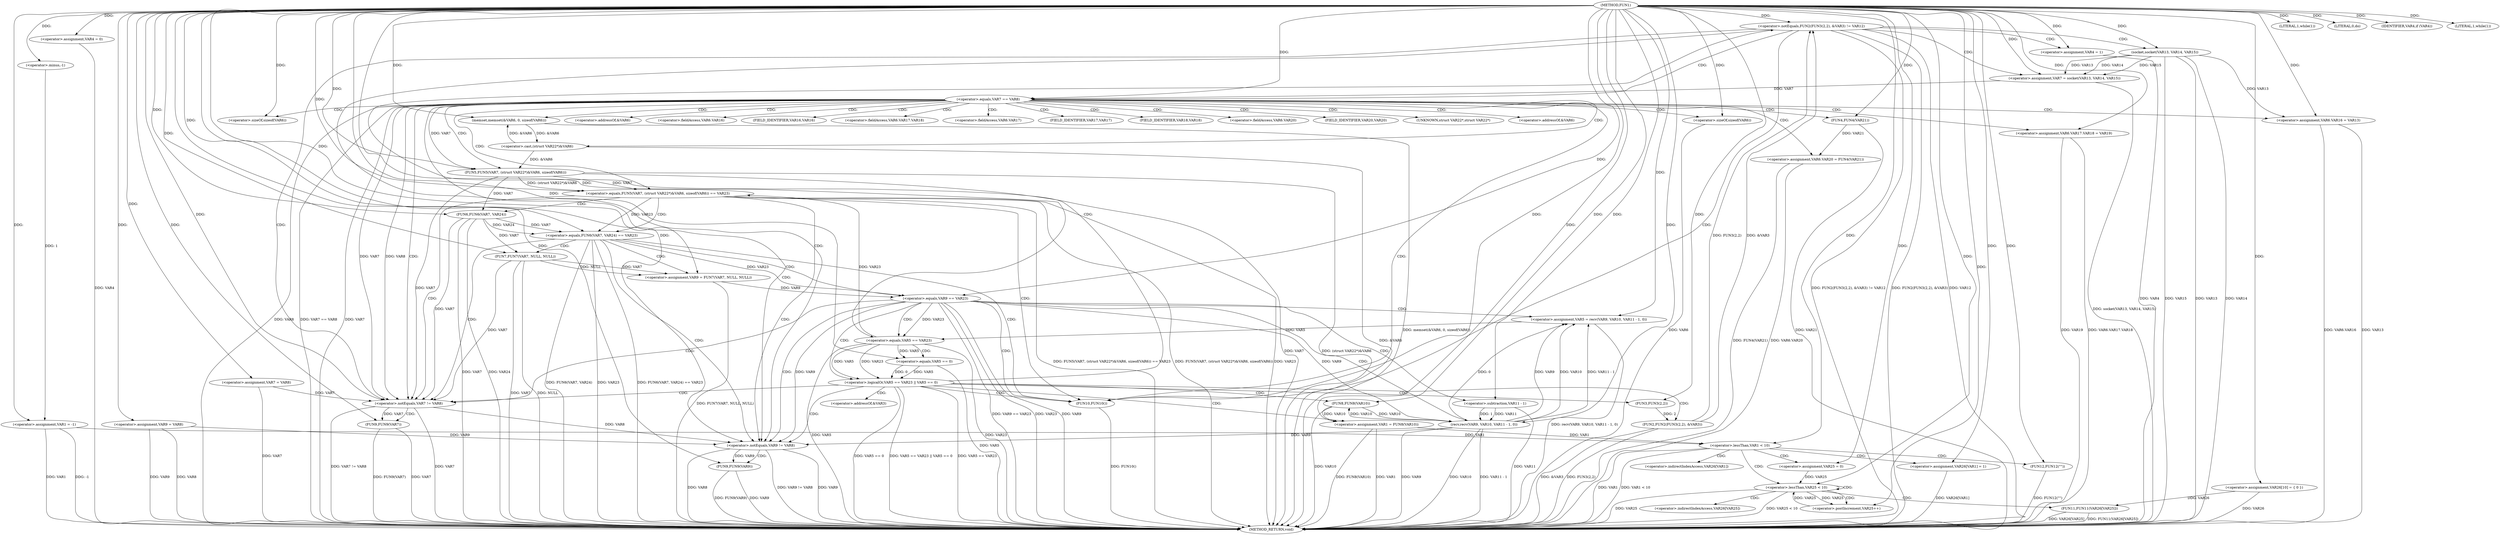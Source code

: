 digraph FUN1 {  
"1000100" [label = "(METHOD,FUN1)" ]
"1000292" [label = "(METHOD_RETURN,void)" ]
"1000103" [label = "(<operator>.assignment,VAR1 = -1)" ]
"1000105" [label = "(<operator>.minus,-1)" ]
"1000108" [label = "(LITERAL,1,while(1))" ]
"1000113" [label = "(<operator>.assignment,VAR4 = 0)" ]
"1000119" [label = "(<operator>.assignment,VAR7 = VAR8)" ]
"1000123" [label = "(<operator>.assignment,VAR9 = VAR8)" ]
"1000130" [label = "(<operator>.notEquals,FUN2(FUN3(2,2), &VAR3) != VAR12)" ]
"1000131" [label = "(FUN2,FUN2(FUN3(2,2), &VAR3))" ]
"1000132" [label = "(FUN3,FUN3(2,2))" ]
"1000140" [label = "(<operator>.assignment,VAR4 = 1)" ]
"1000143" [label = "(<operator>.assignment,VAR7 = socket(VAR13, VAR14, VAR15))" ]
"1000145" [label = "(socket,socket(VAR13, VAR14, VAR15))" ]
"1000150" [label = "(<operator>.equals,VAR7 == VAR8)" ]
"1000155" [label = "(memset,memset(&VAR6, 0, sizeof(VAR6)))" ]
"1000159" [label = "(<operator>.sizeOf,sizeof(VAR6))" ]
"1000161" [label = "(<operator>.assignment,VAR6.VAR16 = VAR13)" ]
"1000166" [label = "(<operator>.assignment,VAR6.VAR17.VAR18 = VAR19)" ]
"1000173" [label = "(<operator>.assignment,VAR6.VAR20 = FUN4(VAR21))" ]
"1000177" [label = "(FUN4,FUN4(VAR21))" ]
"1000180" [label = "(<operator>.equals,FUN5(VAR7, (struct VAR22*)&VAR6, sizeof(VAR6)) == VAR23)" ]
"1000181" [label = "(FUN5,FUN5(VAR7, (struct VAR22*)&VAR6, sizeof(VAR6)))" ]
"1000183" [label = "(<operator>.cast,(struct VAR22*)&VAR6)" ]
"1000187" [label = "(<operator>.sizeOf,sizeof(VAR6))" ]
"1000193" [label = "(<operator>.equals,FUN6(VAR7, VAR24) == VAR23)" ]
"1000194" [label = "(FUN6,FUN6(VAR7, VAR24))" ]
"1000200" [label = "(<operator>.assignment,VAR9 = FUN7(VAR7, NULL, NULL))" ]
"1000202" [label = "(FUN7,FUN7(VAR7, NULL, NULL))" ]
"1000207" [label = "(<operator>.equals,VAR9 == VAR23)" ]
"1000212" [label = "(<operator>.assignment,VAR5 = recv(VAR9, VAR10, VAR11 - 1, 0))" ]
"1000214" [label = "(recv,recv(VAR9, VAR10, VAR11 - 1, 0))" ]
"1000217" [label = "(<operator>.subtraction,VAR11 - 1)" ]
"1000222" [label = "(<operator>.logicalOr,VAR5 == VAR23 || VAR5 == 0)" ]
"1000223" [label = "(<operator>.equals,VAR5 == VAR23)" ]
"1000226" [label = "(<operator>.equals,VAR5 == 0)" ]
"1000231" [label = "(<operator>.assignment,VAR1 = FUN8(VAR10))" ]
"1000233" [label = "(FUN8,FUN8(VAR10))" ]
"1000235" [label = "(LITERAL,0,do)" ]
"1000237" [label = "(<operator>.notEquals,VAR7 != VAR8)" ]
"1000241" [label = "(FUN9,FUN9(VAR7))" ]
"1000244" [label = "(<operator>.notEquals,VAR9 != VAR8)" ]
"1000248" [label = "(FUN9,FUN9(VAR9))" ]
"1000251" [label = "(IDENTIFIER,VAR4,if (VAR4))" ]
"1000253" [label = "(FUN10,FUN10())" ]
"1000256" [label = "(LITERAL,1,while(1))" ]
"1000261" [label = "(<operator>.assignment,VAR26[10] = { 0 })" ]
"1000264" [label = "(<operator>.lessThan,VAR1 < 10)" ]
"1000268" [label = "(<operator>.assignment,VAR26[VAR1] = 1)" ]
"1000274" [label = "(<operator>.assignment,VAR25 = 0)" ]
"1000277" [label = "(<operator>.lessThan,VAR25 < 10)" ]
"1000280" [label = "(<operator>.postIncrement,VAR25++)" ]
"1000283" [label = "(FUN11,FUN11(VAR26[VAR25]))" ]
"1000289" [label = "(FUN12,FUN12(\"\"))" ]
"1000135" [label = "(<operator>.addressOf,&VAR3)" ]
"1000156" [label = "(<operator>.addressOf,&VAR6)" ]
"1000162" [label = "(<operator>.fieldAccess,VAR6.VAR16)" ]
"1000164" [label = "(FIELD_IDENTIFIER,VAR16,VAR16)" ]
"1000167" [label = "(<operator>.fieldAccess,VAR6.VAR17.VAR18)" ]
"1000168" [label = "(<operator>.fieldAccess,VAR6.VAR17)" ]
"1000170" [label = "(FIELD_IDENTIFIER,VAR17,VAR17)" ]
"1000171" [label = "(FIELD_IDENTIFIER,VAR18,VAR18)" ]
"1000174" [label = "(<operator>.fieldAccess,VAR6.VAR20)" ]
"1000176" [label = "(FIELD_IDENTIFIER,VAR20,VAR20)" ]
"1000184" [label = "(UNKNOWN,struct VAR22*,struct VAR22*)" ]
"1000185" [label = "(<operator>.addressOf,&VAR6)" ]
"1000269" [label = "(<operator>.indirectIndexAccess,VAR26[VAR1])" ]
"1000284" [label = "(<operator>.indirectIndexAccess,VAR26[VAR25])" ]
  "1000130" -> "1000292"  [ label = "DDG: FUN2(FUN3(2,2), &VAR3) != VAR12"] 
  "1000183" -> "1000292"  [ label = "DDG: &VAR6"] 
  "1000103" -> "1000292"  [ label = "DDG: VAR1"] 
  "1000180" -> "1000292"  [ label = "DDG: FUN5(VAR7, (struct VAR22*)&VAR6, sizeof(VAR6))"] 
  "1000207" -> "1000292"  [ label = "DDG: VAR9 == VAR23"] 
  "1000181" -> "1000292"  [ label = "DDG: VAR7"] 
  "1000248" -> "1000292"  [ label = "DDG: FUN9(VAR9)"] 
  "1000187" -> "1000292"  [ label = "DDG: VAR6"] 
  "1000177" -> "1000292"  [ label = "DDG: VAR21"] 
  "1000166" -> "1000292"  [ label = "DDG: VAR19"] 
  "1000223" -> "1000292"  [ label = "DDG: VAR23"] 
  "1000123" -> "1000292"  [ label = "DDG: VAR8"] 
  "1000193" -> "1000292"  [ label = "DDG: FUN6(VAR7, VAR24)"] 
  "1000226" -> "1000292"  [ label = "DDG: VAR5"] 
  "1000222" -> "1000292"  [ label = "DDG: VAR5 == VAR23"] 
  "1000237" -> "1000292"  [ label = "DDG: VAR7 != VAR8"] 
  "1000207" -> "1000292"  [ label = "DDG: VAR23"] 
  "1000283" -> "1000292"  [ label = "DDG: VAR26[VAR25]"] 
  "1000150" -> "1000292"  [ label = "DDG: VAR7"] 
  "1000231" -> "1000292"  [ label = "DDG: FUN8(VAR10)"] 
  "1000253" -> "1000292"  [ label = "DDG: FUN10()"] 
  "1000214" -> "1000292"  [ label = "DDG: VAR10"] 
  "1000103" -> "1000292"  [ label = "DDG: -1"] 
  "1000222" -> "1000292"  [ label = "DDG: VAR5 == 0"] 
  "1000214" -> "1000292"  [ label = "DDG: VAR11 - 1"] 
  "1000212" -> "1000292"  [ label = "DDG: recv(VAR9, VAR10, VAR11 - 1, 0)"] 
  "1000180" -> "1000292"  [ label = "DDG: VAR23"] 
  "1000237" -> "1000292"  [ label = "DDG: VAR7"] 
  "1000113" -> "1000292"  [ label = "DDG: VAR4"] 
  "1000131" -> "1000292"  [ label = "DDG: FUN3(2,2)"] 
  "1000140" -> "1000292"  [ label = "DDG: VAR4"] 
  "1000194" -> "1000292"  [ label = "DDG: VAR7"] 
  "1000150" -> "1000292"  [ label = "DDG: VAR8"] 
  "1000264" -> "1000292"  [ label = "DDG: VAR1"] 
  "1000268" -> "1000292"  [ label = "DDG: VAR26[VAR1]"] 
  "1000155" -> "1000292"  [ label = "DDG: memset(&VAR6, 0, sizeof(VAR6))"] 
  "1000166" -> "1000292"  [ label = "DDG: VAR6.VAR17.VAR18"] 
  "1000289" -> "1000292"  [ label = "DDG: FUN12(\"\")"] 
  "1000180" -> "1000292"  [ label = "DDG: FUN5(VAR7, (struct VAR22*)&VAR6, sizeof(VAR6)) == VAR23"] 
  "1000264" -> "1000292"  [ label = "DDG: VAR1 < 10"] 
  "1000217" -> "1000292"  [ label = "DDG: VAR11"] 
  "1000202" -> "1000292"  [ label = "DDG: VAR7"] 
  "1000222" -> "1000292"  [ label = "DDG: VAR5 == VAR23 || VAR5 == 0"] 
  "1000207" -> "1000292"  [ label = "DDG: VAR9"] 
  "1000145" -> "1000292"  [ label = "DDG: VAR15"] 
  "1000277" -> "1000292"  [ label = "DDG: VAR25"] 
  "1000261" -> "1000292"  [ label = "DDG: VAR26"] 
  "1000193" -> "1000292"  [ label = "DDG: VAR23"] 
  "1000231" -> "1000292"  [ label = "DDG: VAR1"] 
  "1000131" -> "1000292"  [ label = "DDG: &VAR3"] 
  "1000193" -> "1000292"  [ label = "DDG: FUN6(VAR7, VAR24) == VAR23"] 
  "1000119" -> "1000292"  [ label = "DDG: VAR7"] 
  "1000233" -> "1000292"  [ label = "DDG: VAR10"] 
  "1000277" -> "1000292"  [ label = "DDG: VAR25 < 10"] 
  "1000241" -> "1000292"  [ label = "DDG: VAR7"] 
  "1000143" -> "1000292"  [ label = "DDG: socket(VAR13, VAR14, VAR15)"] 
  "1000214" -> "1000292"  [ label = "DDG: VAR9"] 
  "1000173" -> "1000292"  [ label = "DDG: FUN4(VAR21)"] 
  "1000244" -> "1000292"  [ label = "DDG: VAR9 != VAR8"] 
  "1000150" -> "1000292"  [ label = "DDG: VAR7 == VAR8"] 
  "1000202" -> "1000292"  [ label = "DDG: NULL"] 
  "1000244" -> "1000292"  [ label = "DDG: VAR9"] 
  "1000194" -> "1000292"  [ label = "DDG: VAR24"] 
  "1000161" -> "1000292"  [ label = "DDG: VAR6.VAR16"] 
  "1000244" -> "1000292"  [ label = "DDG: VAR8"] 
  "1000283" -> "1000292"  [ label = "DDG: FUN11(VAR26[VAR25])"] 
  "1000145" -> "1000292"  [ label = "DDG: VAR13"] 
  "1000241" -> "1000292"  [ label = "DDG: FUN9(VAR7)"] 
  "1000145" -> "1000292"  [ label = "DDG: VAR14"] 
  "1000181" -> "1000292"  [ label = "DDG: (struct VAR22*)&VAR6"] 
  "1000173" -> "1000292"  [ label = "DDG: VAR6.VAR20"] 
  "1000130" -> "1000292"  [ label = "DDG: VAR12"] 
  "1000248" -> "1000292"  [ label = "DDG: VAR9"] 
  "1000223" -> "1000292"  [ label = "DDG: VAR5"] 
  "1000123" -> "1000292"  [ label = "DDG: VAR9"] 
  "1000161" -> "1000292"  [ label = "DDG: VAR13"] 
  "1000130" -> "1000292"  [ label = "DDG: FUN2(FUN3(2,2), &VAR3)"] 
  "1000200" -> "1000292"  [ label = "DDG: FUN7(VAR7, NULL, NULL)"] 
  "1000105" -> "1000103"  [ label = "DDG: 1"] 
  "1000100" -> "1000103"  [ label = "DDG: "] 
  "1000100" -> "1000105"  [ label = "DDG: "] 
  "1000100" -> "1000108"  [ label = "DDG: "] 
  "1000100" -> "1000113"  [ label = "DDG: "] 
  "1000100" -> "1000119"  [ label = "DDG: "] 
  "1000100" -> "1000123"  [ label = "DDG: "] 
  "1000131" -> "1000130"  [ label = "DDG: FUN3(2,2)"] 
  "1000131" -> "1000130"  [ label = "DDG: &VAR3"] 
  "1000132" -> "1000131"  [ label = "DDG: 2"] 
  "1000100" -> "1000132"  [ label = "DDG: "] 
  "1000100" -> "1000130"  [ label = "DDG: "] 
  "1000100" -> "1000140"  [ label = "DDG: "] 
  "1000145" -> "1000143"  [ label = "DDG: VAR13"] 
  "1000145" -> "1000143"  [ label = "DDG: VAR14"] 
  "1000145" -> "1000143"  [ label = "DDG: VAR15"] 
  "1000100" -> "1000143"  [ label = "DDG: "] 
  "1000100" -> "1000145"  [ label = "DDG: "] 
  "1000143" -> "1000150"  [ label = "DDG: VAR7"] 
  "1000100" -> "1000150"  [ label = "DDG: "] 
  "1000183" -> "1000155"  [ label = "DDG: &VAR6"] 
  "1000100" -> "1000155"  [ label = "DDG: "] 
  "1000100" -> "1000159"  [ label = "DDG: "] 
  "1000145" -> "1000161"  [ label = "DDG: VAR13"] 
  "1000100" -> "1000161"  [ label = "DDG: "] 
  "1000100" -> "1000166"  [ label = "DDG: "] 
  "1000177" -> "1000173"  [ label = "DDG: VAR21"] 
  "1000100" -> "1000177"  [ label = "DDG: "] 
  "1000181" -> "1000180"  [ label = "DDG: VAR7"] 
  "1000181" -> "1000180"  [ label = "DDG: (struct VAR22*)&VAR6"] 
  "1000150" -> "1000181"  [ label = "DDG: VAR7"] 
  "1000100" -> "1000181"  [ label = "DDG: "] 
  "1000183" -> "1000181"  [ label = "DDG: &VAR6"] 
  "1000155" -> "1000183"  [ label = "DDG: &VAR6"] 
  "1000100" -> "1000187"  [ label = "DDG: "] 
  "1000223" -> "1000180"  [ label = "DDG: VAR23"] 
  "1000100" -> "1000180"  [ label = "DDG: "] 
  "1000194" -> "1000193"  [ label = "DDG: VAR7"] 
  "1000194" -> "1000193"  [ label = "DDG: VAR24"] 
  "1000181" -> "1000194"  [ label = "DDG: VAR7"] 
  "1000100" -> "1000194"  [ label = "DDG: "] 
  "1000180" -> "1000193"  [ label = "DDG: VAR23"] 
  "1000100" -> "1000193"  [ label = "DDG: "] 
  "1000202" -> "1000200"  [ label = "DDG: VAR7"] 
  "1000202" -> "1000200"  [ label = "DDG: NULL"] 
  "1000100" -> "1000200"  [ label = "DDG: "] 
  "1000194" -> "1000202"  [ label = "DDG: VAR7"] 
  "1000100" -> "1000202"  [ label = "DDG: "] 
  "1000200" -> "1000207"  [ label = "DDG: VAR9"] 
  "1000100" -> "1000207"  [ label = "DDG: "] 
  "1000193" -> "1000207"  [ label = "DDG: VAR23"] 
  "1000214" -> "1000212"  [ label = "DDG: VAR9"] 
  "1000214" -> "1000212"  [ label = "DDG: VAR10"] 
  "1000214" -> "1000212"  [ label = "DDG: VAR11 - 1"] 
  "1000214" -> "1000212"  [ label = "DDG: 0"] 
  "1000100" -> "1000212"  [ label = "DDG: "] 
  "1000207" -> "1000214"  [ label = "DDG: VAR9"] 
  "1000100" -> "1000214"  [ label = "DDG: "] 
  "1000233" -> "1000214"  [ label = "DDG: VAR10"] 
  "1000217" -> "1000214"  [ label = "DDG: VAR11"] 
  "1000217" -> "1000214"  [ label = "DDG: 1"] 
  "1000100" -> "1000217"  [ label = "DDG: "] 
  "1000223" -> "1000222"  [ label = "DDG: VAR5"] 
  "1000223" -> "1000222"  [ label = "DDG: VAR23"] 
  "1000212" -> "1000223"  [ label = "DDG: VAR5"] 
  "1000100" -> "1000223"  [ label = "DDG: "] 
  "1000207" -> "1000223"  [ label = "DDG: VAR23"] 
  "1000226" -> "1000222"  [ label = "DDG: VAR5"] 
  "1000226" -> "1000222"  [ label = "DDG: 0"] 
  "1000223" -> "1000226"  [ label = "DDG: VAR5"] 
  "1000100" -> "1000226"  [ label = "DDG: "] 
  "1000233" -> "1000231"  [ label = "DDG: VAR10"] 
  "1000100" -> "1000231"  [ label = "DDG: "] 
  "1000214" -> "1000233"  [ label = "DDG: VAR10"] 
  "1000100" -> "1000233"  [ label = "DDG: "] 
  "1000100" -> "1000235"  [ label = "DDG: "] 
  "1000181" -> "1000237"  [ label = "DDG: VAR7"] 
  "1000150" -> "1000237"  [ label = "DDG: VAR7"] 
  "1000194" -> "1000237"  [ label = "DDG: VAR7"] 
  "1000202" -> "1000237"  [ label = "DDG: VAR7"] 
  "1000119" -> "1000237"  [ label = "DDG: VAR7"] 
  "1000100" -> "1000237"  [ label = "DDG: "] 
  "1000150" -> "1000237"  [ label = "DDG: VAR8"] 
  "1000237" -> "1000241"  [ label = "DDG: VAR7"] 
  "1000100" -> "1000241"  [ label = "DDG: "] 
  "1000207" -> "1000244"  [ label = "DDG: VAR9"] 
  "1000214" -> "1000244"  [ label = "DDG: VAR9"] 
  "1000123" -> "1000244"  [ label = "DDG: VAR9"] 
  "1000100" -> "1000244"  [ label = "DDG: "] 
  "1000237" -> "1000244"  [ label = "DDG: VAR8"] 
  "1000244" -> "1000248"  [ label = "DDG: VAR9"] 
  "1000100" -> "1000248"  [ label = "DDG: "] 
  "1000100" -> "1000251"  [ label = "DDG: "] 
  "1000100" -> "1000253"  [ label = "DDG: "] 
  "1000100" -> "1000256"  [ label = "DDG: "] 
  "1000100" -> "1000261"  [ label = "DDG: "] 
  "1000103" -> "1000264"  [ label = "DDG: VAR1"] 
  "1000231" -> "1000264"  [ label = "DDG: VAR1"] 
  "1000100" -> "1000264"  [ label = "DDG: "] 
  "1000100" -> "1000268"  [ label = "DDG: "] 
  "1000100" -> "1000274"  [ label = "DDG: "] 
  "1000274" -> "1000277"  [ label = "DDG: VAR25"] 
  "1000280" -> "1000277"  [ label = "DDG: VAR25"] 
  "1000100" -> "1000277"  [ label = "DDG: "] 
  "1000277" -> "1000280"  [ label = "DDG: VAR25"] 
  "1000100" -> "1000280"  [ label = "DDG: "] 
  "1000261" -> "1000283"  [ label = "DDG: VAR26"] 
  "1000100" -> "1000289"  [ label = "DDG: "] 
  "1000130" -> "1000150"  [ label = "CDG: "] 
  "1000130" -> "1000145"  [ label = "CDG: "] 
  "1000130" -> "1000143"  [ label = "CDG: "] 
  "1000130" -> "1000140"  [ label = "CDG: "] 
  "1000130" -> "1000244"  [ label = "CDG: "] 
  "1000130" -> "1000237"  [ label = "CDG: "] 
  "1000130" -> "1000253"  [ label = "CDG: "] 
  "1000150" -> "1000164"  [ label = "CDG: "] 
  "1000150" -> "1000174"  [ label = "CDG: "] 
  "1000150" -> "1000156"  [ label = "CDG: "] 
  "1000150" -> "1000161"  [ label = "CDG: "] 
  "1000150" -> "1000166"  [ label = "CDG: "] 
  "1000150" -> "1000180"  [ label = "CDG: "] 
  "1000150" -> "1000183"  [ label = "CDG: "] 
  "1000150" -> "1000167"  [ label = "CDG: "] 
  "1000150" -> "1000176"  [ label = "CDG: "] 
  "1000150" -> "1000187"  [ label = "CDG: "] 
  "1000150" -> "1000185"  [ label = "CDG: "] 
  "1000150" -> "1000168"  [ label = "CDG: "] 
  "1000150" -> "1000159"  [ label = "CDG: "] 
  "1000150" -> "1000173"  [ label = "CDG: "] 
  "1000150" -> "1000155"  [ label = "CDG: "] 
  "1000150" -> "1000170"  [ label = "CDG: "] 
  "1000150" -> "1000171"  [ label = "CDG: "] 
  "1000150" -> "1000184"  [ label = "CDG: "] 
  "1000150" -> "1000177"  [ label = "CDG: "] 
  "1000150" -> "1000162"  [ label = "CDG: "] 
  "1000150" -> "1000181"  [ label = "CDG: "] 
  "1000150" -> "1000244"  [ label = "CDG: "] 
  "1000150" -> "1000237"  [ label = "CDG: "] 
  "1000150" -> "1000253"  [ label = "CDG: "] 
  "1000180" -> "1000194"  [ label = "CDG: "] 
  "1000180" -> "1000193"  [ label = "CDG: "] 
  "1000180" -> "1000244"  [ label = "CDG: "] 
  "1000180" -> "1000237"  [ label = "CDG: "] 
  "1000180" -> "1000253"  [ label = "CDG: "] 
  "1000193" -> "1000200"  [ label = "CDG: "] 
  "1000193" -> "1000207"  [ label = "CDG: "] 
  "1000193" -> "1000202"  [ label = "CDG: "] 
  "1000193" -> "1000244"  [ label = "CDG: "] 
  "1000193" -> "1000237"  [ label = "CDG: "] 
  "1000193" -> "1000253"  [ label = "CDG: "] 
  "1000207" -> "1000222"  [ label = "CDG: "] 
  "1000207" -> "1000214"  [ label = "CDG: "] 
  "1000207" -> "1000217"  [ label = "CDG: "] 
  "1000207" -> "1000212"  [ label = "CDG: "] 
  "1000207" -> "1000223"  [ label = "CDG: "] 
  "1000207" -> "1000244"  [ label = "CDG: "] 
  "1000207" -> "1000237"  [ label = "CDG: "] 
  "1000207" -> "1000253"  [ label = "CDG: "] 
  "1000222" -> "1000233"  [ label = "CDG: "] 
  "1000222" -> "1000231"  [ label = "CDG: "] 
  "1000222" -> "1000244"  [ label = "CDG: "] 
  "1000222" -> "1000132"  [ label = "CDG: "] 
  "1000222" -> "1000130"  [ label = "CDG: "] 
  "1000222" -> "1000135"  [ label = "CDG: "] 
  "1000222" -> "1000131"  [ label = "CDG: "] 
  "1000222" -> "1000237"  [ label = "CDG: "] 
  "1000222" -> "1000253"  [ label = "CDG: "] 
  "1000223" -> "1000226"  [ label = "CDG: "] 
  "1000237" -> "1000241"  [ label = "CDG: "] 
  "1000244" -> "1000248"  [ label = "CDG: "] 
  "1000264" -> "1000268"  [ label = "CDG: "] 
  "1000264" -> "1000274"  [ label = "CDG: "] 
  "1000264" -> "1000277"  [ label = "CDG: "] 
  "1000264" -> "1000269"  [ label = "CDG: "] 
  "1000264" -> "1000289"  [ label = "CDG: "] 
  "1000277" -> "1000277"  [ label = "CDG: "] 
  "1000277" -> "1000284"  [ label = "CDG: "] 
  "1000277" -> "1000283"  [ label = "CDG: "] 
  "1000277" -> "1000280"  [ label = "CDG: "] 
}

